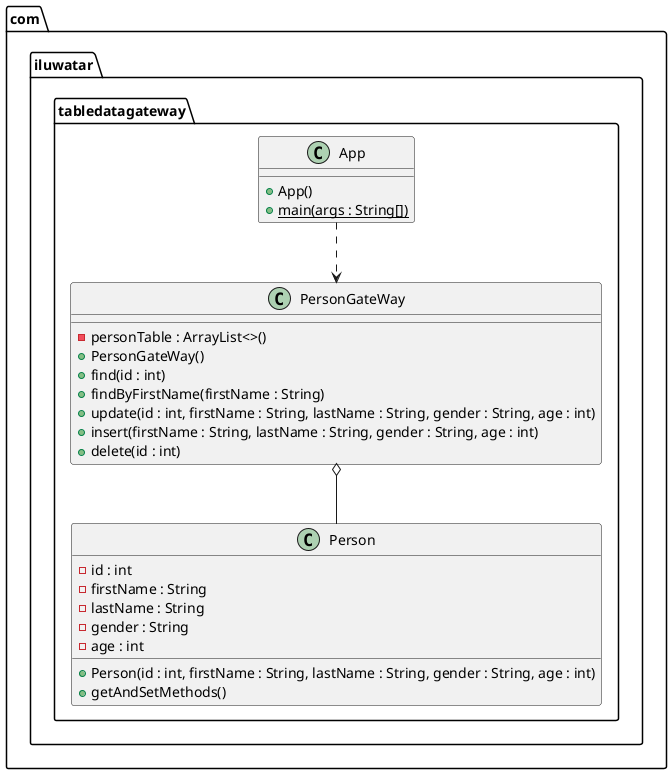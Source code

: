 @startuml
package com.iluwatar.tabledatagateway {
  class App {
    + App()
    + main(args : String[]) {static}
  }
  class Person {
    - id : int
    - firstName : String
    - lastName : String
    - gender : String
    - age : int
    + Person(id : int, firstName : String, lastName : String, gender : String, age : int)
    + getAndSetMethods()
  }
  class PersonGateWay {
    - personTable : ArrayList<>()
    + PersonGateWay()
    + find(id : int)
    + findByFirstName(firstName : String)
    + update(id : int, firstName : String, lastName : String, gender : String, age : int)
    + insert(firstName : String, lastName : String, gender : String, age : int)
    + delete(id : int)
  }
  PersonGateWay o-- Person
  App ..> PersonGateWay
}
@enduml